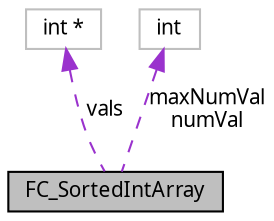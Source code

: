 digraph G
{
  edge [fontname="FreeSans.ttf",fontsize=10,labelfontname="FreeSans.ttf",labelfontsize=10];
  node [fontname="FreeSans.ttf",fontsize=10,shape=record];
  Node1 [label="FC_SortedIntArray",height=0.2,width=0.4,color="black", fillcolor="grey75", style="filled" fontcolor="black"];
  Node2 -> Node1 [dir=back,color="darkorchid3",fontsize=10,style="dashed",label="vals",fontname="FreeSans.ttf"];
  Node2 [label="int *",height=0.2,width=0.4,color="grey75", fillcolor="white", style="filled"];
  Node3 -> Node1 [dir=back,color="darkorchid3",fontsize=10,style="dashed",label="maxNumVal\nnumVal",fontname="FreeSans.ttf"];
  Node3 [label="int",height=0.2,width=0.4,color="grey75", fillcolor="white", style="filled"];
}
